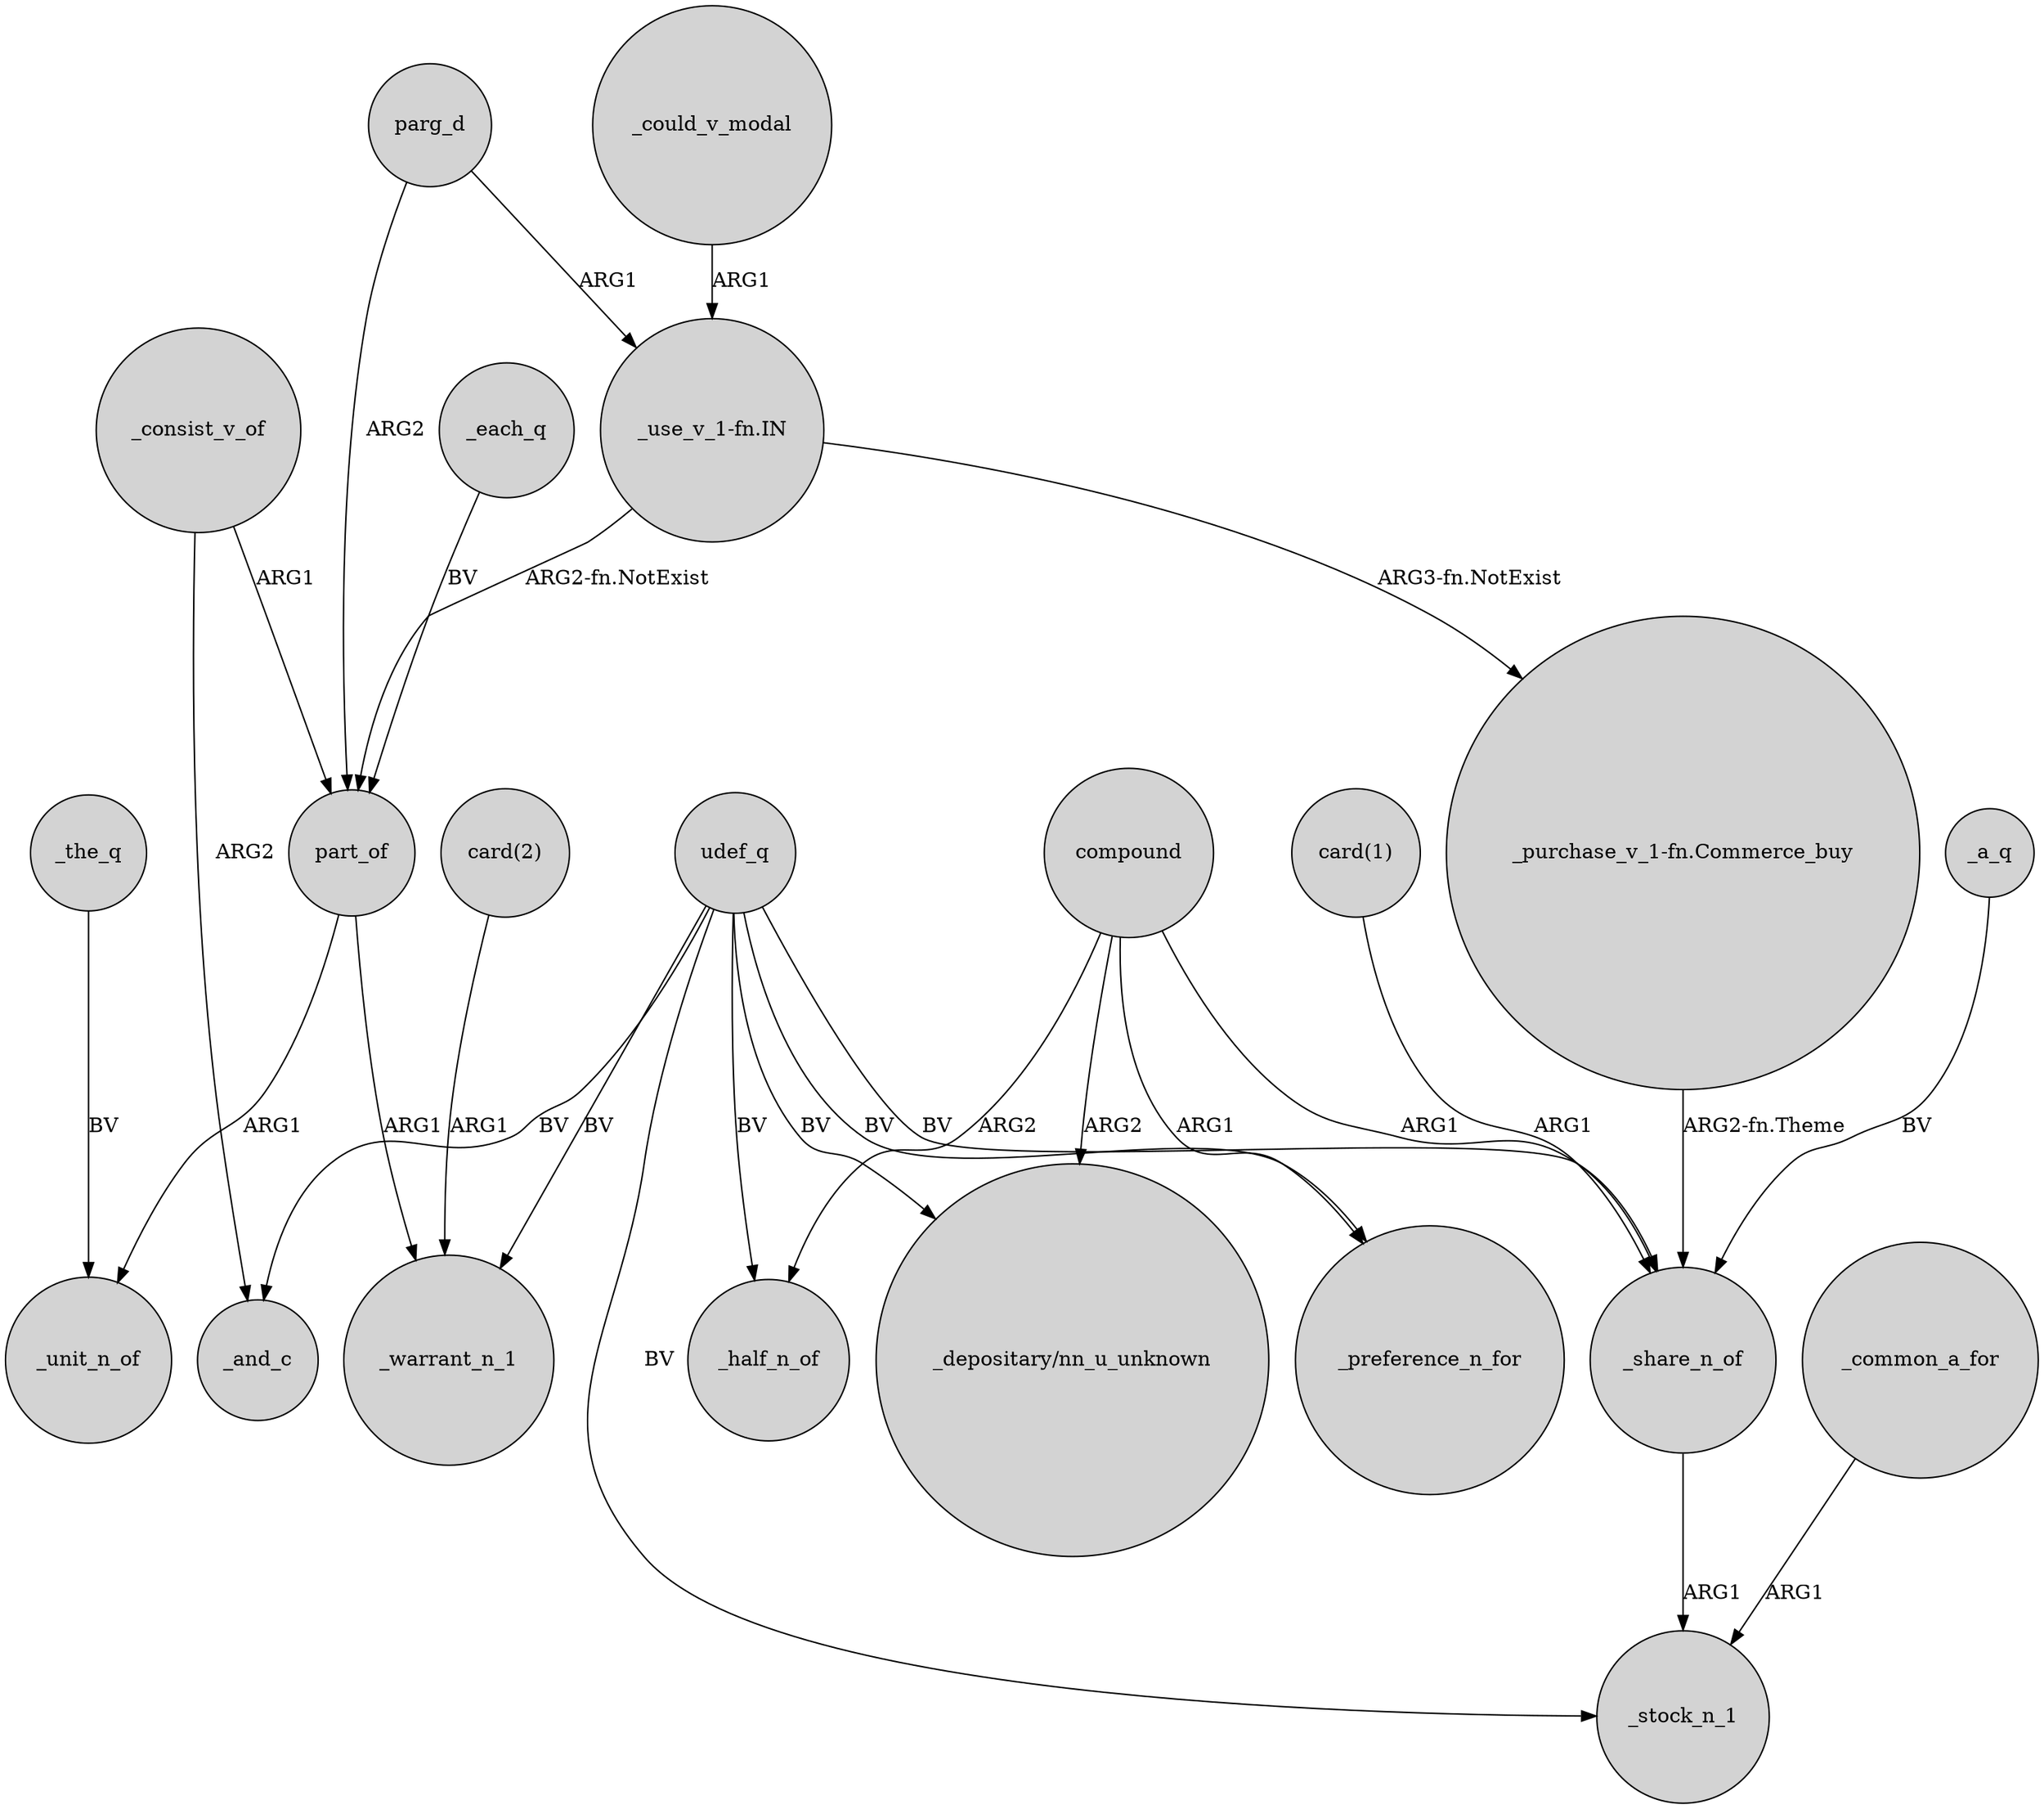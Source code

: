 digraph {
	node [shape=circle style=filled]
	"card(2)" -> _warrant_n_1 [label=ARG1]
	_consist_v_of -> part_of [label=ARG1]
	part_of -> _warrant_n_1 [label=ARG1]
	_could_v_modal -> "_use_v_1-fn.IN" [label=ARG1]
	udef_q -> _warrant_n_1 [label=BV]
	udef_q -> _half_n_of [label=BV]
	compound -> "_depositary/nn_u_unknown" [label=ARG2]
	"_use_v_1-fn.IN" -> "_purchase_v_1-fn.Commerce_buy" [label="ARG3-fn.NotExist"]
	udef_q -> "_depositary/nn_u_unknown" [label=BV]
	_a_q -> _share_n_of [label=BV]
	"_purchase_v_1-fn.Commerce_buy" -> _share_n_of [label="ARG2-fn.Theme"]
	_consist_v_of -> _and_c [label=ARG2]
	udef_q -> _stock_n_1 [label=BV]
	parg_d -> "_use_v_1-fn.IN" [label=ARG1]
	part_of -> _unit_n_of [label=ARG1]
	compound -> _share_n_of [label=ARG1]
	"card(1)" -> _share_n_of [label=ARG1]
	"_use_v_1-fn.IN" -> part_of [label="ARG2-fn.NotExist"]
	udef_q -> _share_n_of [label=BV]
	_each_q -> part_of [label=BV]
	udef_q -> _preference_n_for [label=BV]
	_common_a_for -> _stock_n_1 [label=ARG1]
	parg_d -> part_of [label=ARG2]
	compound -> _half_n_of [label=ARG2]
	udef_q -> _and_c [label=BV]
	_the_q -> _unit_n_of [label=BV]
	_share_n_of -> _stock_n_1 [label=ARG1]
	compound -> _preference_n_for [label=ARG1]
}
